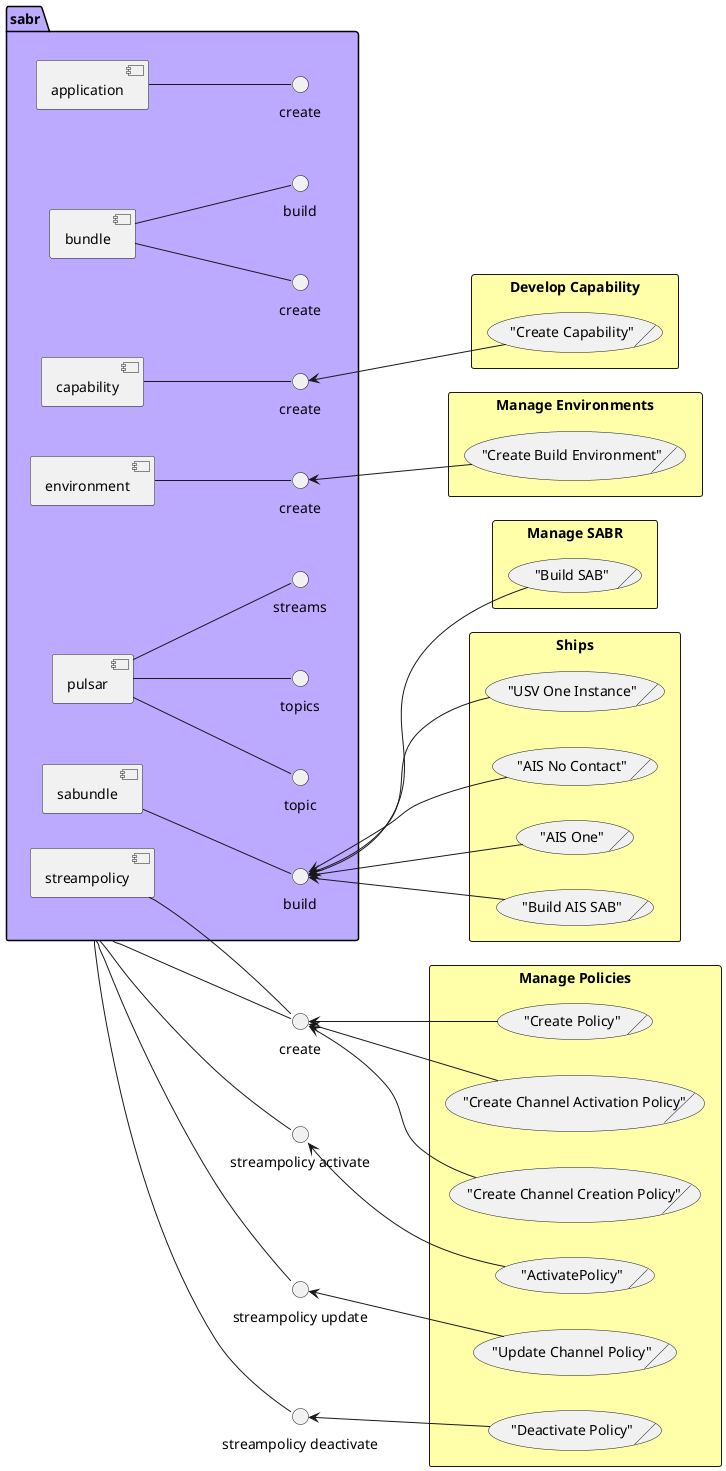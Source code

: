 @startuml
left to right direction


     component "sabr" as sabr
 interface "streampolicy activate" as sabrstreampolicyactivate
sabr -- sabrstreampolicyactivate

    
     component "sabr" as sabr
 interface "streampolicy create" as sabrstreampolicycreate
sabr -- sabrstreampolicycreate

    
     component "sabr" as sabr
 interface "streampolicy deactivate" as sabrstreampolicydeactivate
sabr -- sabrstreampolicydeactivate

    
     component "sabr" as sabr
 interface "streampolicy update" as sabrstreampolicyupdate
sabr -- sabrstreampolicyupdate

    
    package "sabr" as sabr #bbaaff {
 component "application" as sabrapplication
 interface "create" as sabrapplicationcreate
sabrapplication -- sabrapplicationcreate
}

    
    package "sabr" as sabr #bbaaff {
 component "bundle" as sabrbundle
 interface "build" as sabrbundlebuild
sabrbundle -- sabrbundlebuild
}

    
    package "sabr" as sabr #bbaaff {
 component "bundle" as sabrbundle
 interface "create" as sabrbundlecreate
sabrbundle -- sabrbundlecreate
}

    
    package "sabr" as sabr #bbaaff {
 component "capability" as sabrcapability
 interface "create" as sabrcapabilitycreate
sabrcapability -- sabrcapabilitycreate
}

    
    package "sabr" as sabr #bbaaff {
 component "environment" as sabrenvironment
 interface "create" as sabrenvironmentcreate
sabrenvironment -- sabrenvironmentcreate
}

    
    package "sabr" as sabr #bbaaff {
 component "pulsar" as sabrpulsar
 interface "streams" as sabrpulsarstreams
sabrpulsar -- sabrpulsarstreams
}

    
    package "sabr" as sabr #bbaaff {
 component "pulsar" as sabrpulsar
 interface "topic" as sabrpulsartopic
sabrpulsar -- sabrpulsartopic
}

    
    package "sabr" as sabr #bbaaff {
 component "pulsar" as sabrpulsar
 interface "topics" as sabrpulsartopics
sabrpulsar -- sabrpulsartopics
}

    
    package "sabr" as sabr #bbaaff {
 component "sabundle" as sabrsabundle
 interface "build" as sabrsabundlebuild
sabrsabundle -- sabrsabundlebuild
}

    
    package "sabr" as sabr #bbaaff {
 component "streampolicy" as sabrstreampolicy
 interface "create" as sabrstreampolicycreate
sabrstreampolicy -- sabrstreampolicycreate
}

    




        rectangle "Develop Capability" as DevelopCapability #ffffaa {
            ("Create Capability")/ as DevOpsEngineerDevelopCapabilityCreateCapability
        }
    
    sabrcapabilitycreate <-- DevOpsEngineerDevelopCapabilityCreateCapability
    




        rectangle "Manage Environments" as ManageEnvironments #ffffaa {
            ("Create Build Environment")/ as DevOpsEngineerManageEnvironmentsCreateBuildEnvironment
        }
    
    sabrenvironmentcreate <-- DevOpsEngineerManageEnvironmentsCreateBuildEnvironment
    

        rectangle "Manage SABR" as ManageSABR #ffffaa {
            ("Build SAB")/ as ApplicationDeveloperManageSABRBuildSAB
        }
    
    sabrsabundlebuild <-- ApplicationDeveloperManageSABRBuildSAB
    



        rectangle "Manage Policies" as ManagePolicies #ffffaa {
            ("ActivatePolicy")/ as DataEngineerManagePoliciesActivatePolicy
        }
    
    sabrstreampolicyactivate <-- DataEngineerManagePoliciesActivatePolicy
    
        rectangle "Manage Policies" as ManagePolicies #ffffaa {
            ("Create Channel Activation Policy")/ as DataEngineerManagePoliciesCreateChannelActivationPolicy
        }
    
    sabrstreampolicycreate <-- DataEngineerManagePoliciesCreateChannelActivationPolicy
    
        rectangle "Manage Policies" as ManagePolicies #ffffaa {
            ("Create Channel Creation Policy")/ as DataEngineerManagePoliciesCreateChannelCreationPolicy
        }
    
    sabrstreampolicycreate <-- DataEngineerManagePoliciesCreateChannelCreationPolicy
    
        rectangle "Manage Policies" as ManagePolicies #ffffaa {
            ("Create Policy")/ as DataEngineerManagePoliciesCreatePolicy
        }
    
    sabrstreampolicycreate <-- DataEngineerManagePoliciesCreatePolicy
    
        rectangle "Manage Policies" as ManagePolicies #ffffaa {
            ("Deactivate Policy")/ as DataEngineerManagePoliciesDeactivatePolicy
        }
    
    sabrstreampolicydeactivate <-- DataEngineerManagePoliciesDeactivatePolicy
    
        rectangle "Manage Policies" as ManagePolicies #ffffaa {
            ("Update Channel Policy")/ as DataEngineerManagePoliciesUpdateChannelPolicy
        }
    
    sabrstreampolicyupdate <-- DataEngineerManagePoliciesUpdateChannelPolicy
    




        rectangle "Ships" as Ships #ffffaa {
            ("AIS No Contact")/ as ApplicationDeveloperShipsAISNoContact
        }
    
    sabrsabundlebuild <-- ApplicationDeveloperShipsAISNoContact
    
        rectangle "Ships" as Ships #ffffaa {
            ("AIS One")/ as ApplicationDeveloperShipsAISOne
        }
    
    sabrsabundlebuild <-- ApplicationDeveloperShipsAISOne
    
        rectangle "Ships" as Ships #ffffaa {
            ("Build AIS SAB")/ as ApplicationDeveloperShipsAISSABR
        }
    
    sabrsabundlebuild <-- ApplicationDeveloperShipsAISSABR
    
        rectangle "Ships" as Ships #ffffaa {
            ("USV One Instance")/ as ApplicationDeveloperShipsUSVOne
        }
    
    sabrsabundlebuild <-- ApplicationDeveloperShipsUSVOne
    
@enduml
